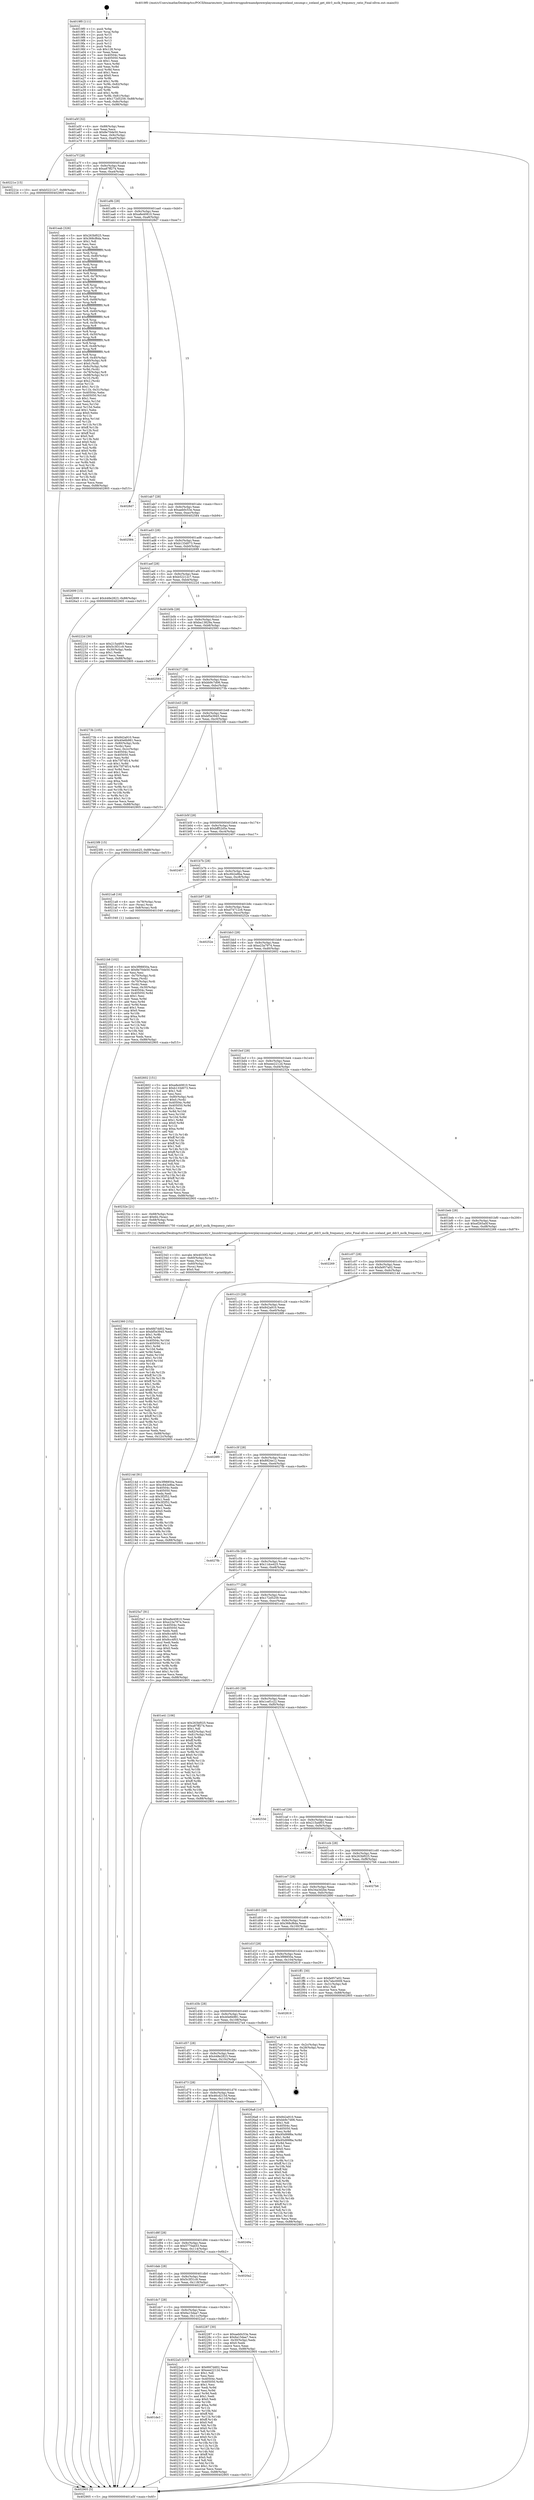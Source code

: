 digraph "0x4019f0" {
  label = "0x4019f0 (/mnt/c/Users/mathe/Desktop/tcc/POCII/binaries/extr_linuxdriversgpudrmamdpowerplaysmumgriceland_smumgr.c_iceland_get_ddr3_mclk_frequency_ratio_Final-ollvm.out::main(0))"
  labelloc = "t"
  node[shape=record]

  Entry [label="",width=0.3,height=0.3,shape=circle,fillcolor=black,style=filled]
  "0x401a5f" [label="{
     0x401a5f [32]\l
     | [instrs]\l
     &nbsp;&nbsp;0x401a5f \<+6\>: mov -0x88(%rbp),%eax\l
     &nbsp;&nbsp;0x401a65 \<+2\>: mov %eax,%ecx\l
     &nbsp;&nbsp;0x401a67 \<+6\>: sub $0x8e70de50,%ecx\l
     &nbsp;&nbsp;0x401a6d \<+6\>: mov %eax,-0x9c(%rbp)\l
     &nbsp;&nbsp;0x401a73 \<+6\>: mov %ecx,-0xa0(%rbp)\l
     &nbsp;&nbsp;0x401a79 \<+6\>: je 000000000040221e \<main+0x82e\>\l
  }"]
  "0x40221e" [label="{
     0x40221e [15]\l
     | [instrs]\l
     &nbsp;&nbsp;0x40221e \<+10\>: movl $0xb52212c7,-0x88(%rbp)\l
     &nbsp;&nbsp;0x402228 \<+5\>: jmp 0000000000402905 \<main+0xf15\>\l
  }"]
  "0x401a7f" [label="{
     0x401a7f [28]\l
     | [instrs]\l
     &nbsp;&nbsp;0x401a7f \<+5\>: jmp 0000000000401a84 \<main+0x94\>\l
     &nbsp;&nbsp;0x401a84 \<+6\>: mov -0x9c(%rbp),%eax\l
     &nbsp;&nbsp;0x401a8a \<+5\>: sub $0xa87ff274,%eax\l
     &nbsp;&nbsp;0x401a8f \<+6\>: mov %eax,-0xa4(%rbp)\l
     &nbsp;&nbsp;0x401a95 \<+6\>: je 0000000000401eab \<main+0x4bb\>\l
  }"]
  Exit [label="",width=0.3,height=0.3,shape=circle,fillcolor=black,style=filled,peripheries=2]
  "0x401eab" [label="{
     0x401eab [326]\l
     | [instrs]\l
     &nbsp;&nbsp;0x401eab \<+5\>: mov $0x263bf025,%eax\l
     &nbsp;&nbsp;0x401eb0 \<+5\>: mov $0x368cf6da,%ecx\l
     &nbsp;&nbsp;0x401eb5 \<+2\>: mov $0x1,%dl\l
     &nbsp;&nbsp;0x401eb7 \<+2\>: xor %esi,%esi\l
     &nbsp;&nbsp;0x401eb9 \<+3\>: mov %rsp,%rdi\l
     &nbsp;&nbsp;0x401ebc \<+4\>: add $0xfffffffffffffff0,%rdi\l
     &nbsp;&nbsp;0x401ec0 \<+3\>: mov %rdi,%rsp\l
     &nbsp;&nbsp;0x401ec3 \<+4\>: mov %rdi,-0x80(%rbp)\l
     &nbsp;&nbsp;0x401ec7 \<+3\>: mov %rsp,%rdi\l
     &nbsp;&nbsp;0x401eca \<+4\>: add $0xfffffffffffffff0,%rdi\l
     &nbsp;&nbsp;0x401ece \<+3\>: mov %rdi,%rsp\l
     &nbsp;&nbsp;0x401ed1 \<+3\>: mov %rsp,%r8\l
     &nbsp;&nbsp;0x401ed4 \<+4\>: add $0xfffffffffffffff0,%r8\l
     &nbsp;&nbsp;0x401ed8 \<+3\>: mov %r8,%rsp\l
     &nbsp;&nbsp;0x401edb \<+4\>: mov %r8,-0x78(%rbp)\l
     &nbsp;&nbsp;0x401edf \<+3\>: mov %rsp,%r8\l
     &nbsp;&nbsp;0x401ee2 \<+4\>: add $0xfffffffffffffff0,%r8\l
     &nbsp;&nbsp;0x401ee6 \<+3\>: mov %r8,%rsp\l
     &nbsp;&nbsp;0x401ee9 \<+4\>: mov %r8,-0x70(%rbp)\l
     &nbsp;&nbsp;0x401eed \<+3\>: mov %rsp,%r8\l
     &nbsp;&nbsp;0x401ef0 \<+4\>: add $0xfffffffffffffff0,%r8\l
     &nbsp;&nbsp;0x401ef4 \<+3\>: mov %r8,%rsp\l
     &nbsp;&nbsp;0x401ef7 \<+4\>: mov %r8,-0x68(%rbp)\l
     &nbsp;&nbsp;0x401efb \<+3\>: mov %rsp,%r8\l
     &nbsp;&nbsp;0x401efe \<+4\>: add $0xfffffffffffffff0,%r8\l
     &nbsp;&nbsp;0x401f02 \<+3\>: mov %r8,%rsp\l
     &nbsp;&nbsp;0x401f05 \<+4\>: mov %r8,-0x60(%rbp)\l
     &nbsp;&nbsp;0x401f09 \<+3\>: mov %rsp,%r8\l
     &nbsp;&nbsp;0x401f0c \<+4\>: add $0xfffffffffffffff0,%r8\l
     &nbsp;&nbsp;0x401f10 \<+3\>: mov %r8,%rsp\l
     &nbsp;&nbsp;0x401f13 \<+4\>: mov %r8,-0x58(%rbp)\l
     &nbsp;&nbsp;0x401f17 \<+3\>: mov %rsp,%r8\l
     &nbsp;&nbsp;0x401f1a \<+4\>: add $0xfffffffffffffff0,%r8\l
     &nbsp;&nbsp;0x401f1e \<+3\>: mov %r8,%rsp\l
     &nbsp;&nbsp;0x401f21 \<+4\>: mov %r8,-0x50(%rbp)\l
     &nbsp;&nbsp;0x401f25 \<+3\>: mov %rsp,%r8\l
     &nbsp;&nbsp;0x401f28 \<+4\>: add $0xfffffffffffffff0,%r8\l
     &nbsp;&nbsp;0x401f2c \<+3\>: mov %r8,%rsp\l
     &nbsp;&nbsp;0x401f2f \<+4\>: mov %r8,-0x48(%rbp)\l
     &nbsp;&nbsp;0x401f33 \<+3\>: mov %rsp,%r8\l
     &nbsp;&nbsp;0x401f36 \<+4\>: add $0xfffffffffffffff0,%r8\l
     &nbsp;&nbsp;0x401f3a \<+3\>: mov %r8,%rsp\l
     &nbsp;&nbsp;0x401f3d \<+4\>: mov %r8,-0x40(%rbp)\l
     &nbsp;&nbsp;0x401f41 \<+4\>: mov -0x80(%rbp),%r8\l
     &nbsp;&nbsp;0x401f45 \<+7\>: movl $0x0,(%r8)\l
     &nbsp;&nbsp;0x401f4c \<+7\>: mov -0x8c(%rbp),%r9d\l
     &nbsp;&nbsp;0x401f53 \<+3\>: mov %r9d,(%rdi)\l
     &nbsp;&nbsp;0x401f56 \<+4\>: mov -0x78(%rbp),%r8\l
     &nbsp;&nbsp;0x401f5a \<+7\>: mov -0x98(%rbp),%r10\l
     &nbsp;&nbsp;0x401f61 \<+3\>: mov %r10,(%r8)\l
     &nbsp;&nbsp;0x401f64 \<+3\>: cmpl $0x2,(%rdi)\l
     &nbsp;&nbsp;0x401f67 \<+4\>: setne %r11b\l
     &nbsp;&nbsp;0x401f6b \<+4\>: and $0x1,%r11b\l
     &nbsp;&nbsp;0x401f6f \<+4\>: mov %r11b,-0x31(%rbp)\l
     &nbsp;&nbsp;0x401f73 \<+7\>: mov 0x40504c,%ebx\l
     &nbsp;&nbsp;0x401f7a \<+8\>: mov 0x405050,%r14d\l
     &nbsp;&nbsp;0x401f82 \<+3\>: sub $0x1,%esi\l
     &nbsp;&nbsp;0x401f85 \<+3\>: mov %ebx,%r15d\l
     &nbsp;&nbsp;0x401f88 \<+3\>: add %esi,%r15d\l
     &nbsp;&nbsp;0x401f8b \<+4\>: imul %r15d,%ebx\l
     &nbsp;&nbsp;0x401f8f \<+3\>: and $0x1,%ebx\l
     &nbsp;&nbsp;0x401f92 \<+3\>: cmp $0x0,%ebx\l
     &nbsp;&nbsp;0x401f95 \<+4\>: sete %r11b\l
     &nbsp;&nbsp;0x401f99 \<+4\>: cmp $0xa,%r14d\l
     &nbsp;&nbsp;0x401f9d \<+4\>: setl %r12b\l
     &nbsp;&nbsp;0x401fa1 \<+3\>: mov %r11b,%r13b\l
     &nbsp;&nbsp;0x401fa4 \<+4\>: xor $0xff,%r13b\l
     &nbsp;&nbsp;0x401fa8 \<+3\>: mov %r12b,%sil\l
     &nbsp;&nbsp;0x401fab \<+4\>: xor $0xff,%sil\l
     &nbsp;&nbsp;0x401faf \<+3\>: xor $0x0,%dl\l
     &nbsp;&nbsp;0x401fb2 \<+3\>: mov %r13b,%dil\l
     &nbsp;&nbsp;0x401fb5 \<+4\>: and $0x0,%dil\l
     &nbsp;&nbsp;0x401fb9 \<+3\>: and %dl,%r11b\l
     &nbsp;&nbsp;0x401fbc \<+3\>: mov %sil,%r8b\l
     &nbsp;&nbsp;0x401fbf \<+4\>: and $0x0,%r8b\l
     &nbsp;&nbsp;0x401fc3 \<+3\>: and %dl,%r12b\l
     &nbsp;&nbsp;0x401fc6 \<+3\>: or %r11b,%dil\l
     &nbsp;&nbsp;0x401fc9 \<+3\>: or %r12b,%r8b\l
     &nbsp;&nbsp;0x401fcc \<+3\>: xor %r8b,%dil\l
     &nbsp;&nbsp;0x401fcf \<+3\>: or %sil,%r13b\l
     &nbsp;&nbsp;0x401fd2 \<+4\>: xor $0xff,%r13b\l
     &nbsp;&nbsp;0x401fd6 \<+3\>: or $0x0,%dl\l
     &nbsp;&nbsp;0x401fd9 \<+3\>: and %dl,%r13b\l
     &nbsp;&nbsp;0x401fdc \<+3\>: or %r13b,%dil\l
     &nbsp;&nbsp;0x401fdf \<+4\>: test $0x1,%dil\l
     &nbsp;&nbsp;0x401fe3 \<+3\>: cmovne %ecx,%eax\l
     &nbsp;&nbsp;0x401fe6 \<+6\>: mov %eax,-0x88(%rbp)\l
     &nbsp;&nbsp;0x401fec \<+5\>: jmp 0000000000402905 \<main+0xf15\>\l
  }"]
  "0x401a9b" [label="{
     0x401a9b [28]\l
     | [instrs]\l
     &nbsp;&nbsp;0x401a9b \<+5\>: jmp 0000000000401aa0 \<main+0xb0\>\l
     &nbsp;&nbsp;0x401aa0 \<+6\>: mov -0x9c(%rbp),%eax\l
     &nbsp;&nbsp;0x401aa6 \<+5\>: sub $0xa8e40810,%eax\l
     &nbsp;&nbsp;0x401aab \<+6\>: mov %eax,-0xa8(%rbp)\l
     &nbsp;&nbsp;0x401ab1 \<+6\>: je 00000000004028d7 \<main+0xee7\>\l
  }"]
  "0x402360" [label="{
     0x402360 [152]\l
     | [instrs]\l
     &nbsp;&nbsp;0x402360 \<+5\>: mov $0x6fd7dd02,%esi\l
     &nbsp;&nbsp;0x402365 \<+5\>: mov $0xbf5e3945,%edx\l
     &nbsp;&nbsp;0x40236a \<+3\>: mov $0x1,%r8b\l
     &nbsp;&nbsp;0x40236d \<+3\>: xor %r9d,%r9d\l
     &nbsp;&nbsp;0x402370 \<+8\>: mov 0x40504c,%r10d\l
     &nbsp;&nbsp;0x402378 \<+8\>: mov 0x405050,%r11d\l
     &nbsp;&nbsp;0x402380 \<+4\>: sub $0x1,%r9d\l
     &nbsp;&nbsp;0x402384 \<+3\>: mov %r10d,%ebx\l
     &nbsp;&nbsp;0x402387 \<+3\>: add %r9d,%ebx\l
     &nbsp;&nbsp;0x40238a \<+4\>: imul %ebx,%r10d\l
     &nbsp;&nbsp;0x40238e \<+4\>: and $0x1,%r10d\l
     &nbsp;&nbsp;0x402392 \<+4\>: cmp $0x0,%r10d\l
     &nbsp;&nbsp;0x402396 \<+4\>: sete %r14b\l
     &nbsp;&nbsp;0x40239a \<+4\>: cmp $0xa,%r11d\l
     &nbsp;&nbsp;0x40239e \<+4\>: setl %r15b\l
     &nbsp;&nbsp;0x4023a2 \<+3\>: mov %r14b,%r12b\l
     &nbsp;&nbsp;0x4023a5 \<+4\>: xor $0xff,%r12b\l
     &nbsp;&nbsp;0x4023a9 \<+3\>: mov %r15b,%r13b\l
     &nbsp;&nbsp;0x4023ac \<+4\>: xor $0xff,%r13b\l
     &nbsp;&nbsp;0x4023b0 \<+4\>: xor $0x1,%r8b\l
     &nbsp;&nbsp;0x4023b4 \<+3\>: mov %r12b,%cl\l
     &nbsp;&nbsp;0x4023b7 \<+3\>: and $0xff,%cl\l
     &nbsp;&nbsp;0x4023ba \<+3\>: and %r8b,%r14b\l
     &nbsp;&nbsp;0x4023bd \<+3\>: mov %r13b,%dil\l
     &nbsp;&nbsp;0x4023c0 \<+4\>: and $0xff,%dil\l
     &nbsp;&nbsp;0x4023c4 \<+3\>: and %r8b,%r15b\l
     &nbsp;&nbsp;0x4023c7 \<+3\>: or %r14b,%cl\l
     &nbsp;&nbsp;0x4023ca \<+3\>: or %r15b,%dil\l
     &nbsp;&nbsp;0x4023cd \<+3\>: xor %dil,%cl\l
     &nbsp;&nbsp;0x4023d0 \<+3\>: or %r13b,%r12b\l
     &nbsp;&nbsp;0x4023d3 \<+4\>: xor $0xff,%r12b\l
     &nbsp;&nbsp;0x4023d7 \<+4\>: or $0x1,%r8b\l
     &nbsp;&nbsp;0x4023db \<+3\>: and %r8b,%r12b\l
     &nbsp;&nbsp;0x4023de \<+3\>: or %r12b,%cl\l
     &nbsp;&nbsp;0x4023e1 \<+3\>: test $0x1,%cl\l
     &nbsp;&nbsp;0x4023e4 \<+3\>: cmovne %edx,%esi\l
     &nbsp;&nbsp;0x4023e7 \<+6\>: mov %esi,-0x88(%rbp)\l
     &nbsp;&nbsp;0x4023ed \<+6\>: mov %eax,-0x12c(%rbp)\l
     &nbsp;&nbsp;0x4023f3 \<+5\>: jmp 0000000000402905 \<main+0xf15\>\l
  }"]
  "0x4028d7" [label="{
     0x4028d7\l
  }", style=dashed]
  "0x401ab7" [label="{
     0x401ab7 [28]\l
     | [instrs]\l
     &nbsp;&nbsp;0x401ab7 \<+5\>: jmp 0000000000401abc \<main+0xcc\>\l
     &nbsp;&nbsp;0x401abc \<+6\>: mov -0x9c(%rbp),%eax\l
     &nbsp;&nbsp;0x401ac2 \<+5\>: sub $0xaeb0c53e,%eax\l
     &nbsp;&nbsp;0x401ac7 \<+6\>: mov %eax,-0xac(%rbp)\l
     &nbsp;&nbsp;0x401acd \<+6\>: je 0000000000402584 \<main+0xb94\>\l
  }"]
  "0x402343" [label="{
     0x402343 [29]\l
     | [instrs]\l
     &nbsp;&nbsp;0x402343 \<+10\>: movabs $0x4030f2,%rdi\l
     &nbsp;&nbsp;0x40234d \<+4\>: mov -0x60(%rbp),%rcx\l
     &nbsp;&nbsp;0x402351 \<+2\>: mov %eax,(%rcx)\l
     &nbsp;&nbsp;0x402353 \<+4\>: mov -0x60(%rbp),%rcx\l
     &nbsp;&nbsp;0x402357 \<+2\>: mov (%rcx),%esi\l
     &nbsp;&nbsp;0x402359 \<+2\>: mov $0x0,%al\l
     &nbsp;&nbsp;0x40235b \<+5\>: call 0000000000401030 \<printf@plt\>\l
     | [calls]\l
     &nbsp;&nbsp;0x401030 \{1\} (unknown)\l
  }"]
  "0x402584" [label="{
     0x402584\l
  }", style=dashed]
  "0x401ad3" [label="{
     0x401ad3 [28]\l
     | [instrs]\l
     &nbsp;&nbsp;0x401ad3 \<+5\>: jmp 0000000000401ad8 \<main+0xe8\>\l
     &nbsp;&nbsp;0x401ad8 \<+6\>: mov -0x9c(%rbp),%eax\l
     &nbsp;&nbsp;0x401ade \<+5\>: sub $0xb133d073,%eax\l
     &nbsp;&nbsp;0x401ae3 \<+6\>: mov %eax,-0xb0(%rbp)\l
     &nbsp;&nbsp;0x401ae9 \<+6\>: je 0000000000402699 \<main+0xca9\>\l
  }"]
  "0x401de3" [label="{
     0x401de3\l
  }", style=dashed]
  "0x402699" [label="{
     0x402699 [15]\l
     | [instrs]\l
     &nbsp;&nbsp;0x402699 \<+10\>: movl $0x448e2823,-0x88(%rbp)\l
     &nbsp;&nbsp;0x4026a3 \<+5\>: jmp 0000000000402905 \<main+0xf15\>\l
  }"]
  "0x401aef" [label="{
     0x401aef [28]\l
     | [instrs]\l
     &nbsp;&nbsp;0x401aef \<+5\>: jmp 0000000000401af4 \<main+0x104\>\l
     &nbsp;&nbsp;0x401af4 \<+6\>: mov -0x9c(%rbp),%eax\l
     &nbsp;&nbsp;0x401afa \<+5\>: sub $0xb52212c7,%eax\l
     &nbsp;&nbsp;0x401aff \<+6\>: mov %eax,-0xb4(%rbp)\l
     &nbsp;&nbsp;0x401b05 \<+6\>: je 000000000040222d \<main+0x83d\>\l
  }"]
  "0x4022a5" [label="{
     0x4022a5 [137]\l
     | [instrs]\l
     &nbsp;&nbsp;0x4022a5 \<+5\>: mov $0x6fd7dd02,%eax\l
     &nbsp;&nbsp;0x4022aa \<+5\>: mov $0xeee2212d,%ecx\l
     &nbsp;&nbsp;0x4022af \<+2\>: mov $0x1,%dl\l
     &nbsp;&nbsp;0x4022b1 \<+2\>: xor %esi,%esi\l
     &nbsp;&nbsp;0x4022b3 \<+7\>: mov 0x40504c,%edi\l
     &nbsp;&nbsp;0x4022ba \<+8\>: mov 0x405050,%r8d\l
     &nbsp;&nbsp;0x4022c2 \<+3\>: sub $0x1,%esi\l
     &nbsp;&nbsp;0x4022c5 \<+3\>: mov %edi,%r9d\l
     &nbsp;&nbsp;0x4022c8 \<+3\>: add %esi,%r9d\l
     &nbsp;&nbsp;0x4022cb \<+4\>: imul %r9d,%edi\l
     &nbsp;&nbsp;0x4022cf \<+3\>: and $0x1,%edi\l
     &nbsp;&nbsp;0x4022d2 \<+3\>: cmp $0x0,%edi\l
     &nbsp;&nbsp;0x4022d5 \<+4\>: sete %r10b\l
     &nbsp;&nbsp;0x4022d9 \<+4\>: cmp $0xa,%r8d\l
     &nbsp;&nbsp;0x4022dd \<+4\>: setl %r11b\l
     &nbsp;&nbsp;0x4022e1 \<+3\>: mov %r10b,%bl\l
     &nbsp;&nbsp;0x4022e4 \<+3\>: xor $0xff,%bl\l
     &nbsp;&nbsp;0x4022e7 \<+3\>: mov %r11b,%r14b\l
     &nbsp;&nbsp;0x4022ea \<+4\>: xor $0xff,%r14b\l
     &nbsp;&nbsp;0x4022ee \<+3\>: xor $0x0,%dl\l
     &nbsp;&nbsp;0x4022f1 \<+3\>: mov %bl,%r15b\l
     &nbsp;&nbsp;0x4022f4 \<+4\>: and $0x0,%r15b\l
     &nbsp;&nbsp;0x4022f8 \<+3\>: and %dl,%r10b\l
     &nbsp;&nbsp;0x4022fb \<+3\>: mov %r14b,%r12b\l
     &nbsp;&nbsp;0x4022fe \<+4\>: and $0x0,%r12b\l
     &nbsp;&nbsp;0x402302 \<+3\>: and %dl,%r11b\l
     &nbsp;&nbsp;0x402305 \<+3\>: or %r10b,%r15b\l
     &nbsp;&nbsp;0x402308 \<+3\>: or %r11b,%r12b\l
     &nbsp;&nbsp;0x40230b \<+3\>: xor %r12b,%r15b\l
     &nbsp;&nbsp;0x40230e \<+3\>: or %r14b,%bl\l
     &nbsp;&nbsp;0x402311 \<+3\>: xor $0xff,%bl\l
     &nbsp;&nbsp;0x402314 \<+3\>: or $0x0,%dl\l
     &nbsp;&nbsp;0x402317 \<+2\>: and %dl,%bl\l
     &nbsp;&nbsp;0x402319 \<+3\>: or %bl,%r15b\l
     &nbsp;&nbsp;0x40231c \<+4\>: test $0x1,%r15b\l
     &nbsp;&nbsp;0x402320 \<+3\>: cmovne %ecx,%eax\l
     &nbsp;&nbsp;0x402323 \<+6\>: mov %eax,-0x88(%rbp)\l
     &nbsp;&nbsp;0x402329 \<+5\>: jmp 0000000000402905 \<main+0xf15\>\l
  }"]
  "0x40222d" [label="{
     0x40222d [30]\l
     | [instrs]\l
     &nbsp;&nbsp;0x40222d \<+5\>: mov $0x215a4f03,%eax\l
     &nbsp;&nbsp;0x402232 \<+5\>: mov $0x5c3f31c9,%ecx\l
     &nbsp;&nbsp;0x402237 \<+3\>: mov -0x30(%rbp),%edx\l
     &nbsp;&nbsp;0x40223a \<+3\>: cmp $0x1,%edx\l
     &nbsp;&nbsp;0x40223d \<+3\>: cmovl %ecx,%eax\l
     &nbsp;&nbsp;0x402240 \<+6\>: mov %eax,-0x88(%rbp)\l
     &nbsp;&nbsp;0x402246 \<+5\>: jmp 0000000000402905 \<main+0xf15\>\l
  }"]
  "0x401b0b" [label="{
     0x401b0b [28]\l
     | [instrs]\l
     &nbsp;&nbsp;0x401b0b \<+5\>: jmp 0000000000401b10 \<main+0x120\>\l
     &nbsp;&nbsp;0x401b10 \<+6\>: mov -0x9c(%rbp),%eax\l
     &nbsp;&nbsp;0x401b16 \<+5\>: sub $0xba13829a,%eax\l
     &nbsp;&nbsp;0x401b1b \<+6\>: mov %eax,-0xb8(%rbp)\l
     &nbsp;&nbsp;0x401b21 \<+6\>: je 0000000000402593 \<main+0xba3\>\l
  }"]
  "0x401dc7" [label="{
     0x401dc7 [28]\l
     | [instrs]\l
     &nbsp;&nbsp;0x401dc7 \<+5\>: jmp 0000000000401dcc \<main+0x3dc\>\l
     &nbsp;&nbsp;0x401dcc \<+6\>: mov -0x9c(%rbp),%eax\l
     &nbsp;&nbsp;0x401dd2 \<+5\>: sub $0x6a15daa7,%eax\l
     &nbsp;&nbsp;0x401dd7 \<+6\>: mov %eax,-0x11c(%rbp)\l
     &nbsp;&nbsp;0x401ddd \<+6\>: je 00000000004022a5 \<main+0x8b5\>\l
  }"]
  "0x402593" [label="{
     0x402593\l
  }", style=dashed]
  "0x401b27" [label="{
     0x401b27 [28]\l
     | [instrs]\l
     &nbsp;&nbsp;0x401b27 \<+5\>: jmp 0000000000401b2c \<main+0x13c\>\l
     &nbsp;&nbsp;0x401b2c \<+6\>: mov -0x9c(%rbp),%eax\l
     &nbsp;&nbsp;0x401b32 \<+5\>: sub $0xbb9c7d06,%eax\l
     &nbsp;&nbsp;0x401b37 \<+6\>: mov %eax,-0xbc(%rbp)\l
     &nbsp;&nbsp;0x401b3d \<+6\>: je 000000000040273b \<main+0xd4b\>\l
  }"]
  "0x402287" [label="{
     0x402287 [30]\l
     | [instrs]\l
     &nbsp;&nbsp;0x402287 \<+5\>: mov $0xaeb0c53e,%eax\l
     &nbsp;&nbsp;0x40228c \<+5\>: mov $0x6a15daa7,%ecx\l
     &nbsp;&nbsp;0x402291 \<+3\>: mov -0x30(%rbp),%edx\l
     &nbsp;&nbsp;0x402294 \<+3\>: cmp $0x0,%edx\l
     &nbsp;&nbsp;0x402297 \<+3\>: cmove %ecx,%eax\l
     &nbsp;&nbsp;0x40229a \<+6\>: mov %eax,-0x88(%rbp)\l
     &nbsp;&nbsp;0x4022a0 \<+5\>: jmp 0000000000402905 \<main+0xf15\>\l
  }"]
  "0x40273b" [label="{
     0x40273b [105]\l
     | [instrs]\l
     &nbsp;&nbsp;0x40273b \<+5\>: mov $0x842a910,%eax\l
     &nbsp;&nbsp;0x402740 \<+5\>: mov $0x40e6b981,%ecx\l
     &nbsp;&nbsp;0x402745 \<+4\>: mov -0x80(%rbp),%rdx\l
     &nbsp;&nbsp;0x402749 \<+2\>: mov (%rdx),%esi\l
     &nbsp;&nbsp;0x40274b \<+3\>: mov %esi,-0x2c(%rbp)\l
     &nbsp;&nbsp;0x40274e \<+7\>: mov 0x40504c,%esi\l
     &nbsp;&nbsp;0x402755 \<+7\>: mov 0x405050,%edi\l
     &nbsp;&nbsp;0x40275c \<+3\>: mov %esi,%r8d\l
     &nbsp;&nbsp;0x40275f \<+7\>: sub $0x75f74f14,%r8d\l
     &nbsp;&nbsp;0x402766 \<+4\>: sub $0x1,%r8d\l
     &nbsp;&nbsp;0x40276a \<+7\>: add $0x75f74f14,%r8d\l
     &nbsp;&nbsp;0x402771 \<+4\>: imul %r8d,%esi\l
     &nbsp;&nbsp;0x402775 \<+3\>: and $0x1,%esi\l
     &nbsp;&nbsp;0x402778 \<+3\>: cmp $0x0,%esi\l
     &nbsp;&nbsp;0x40277b \<+4\>: sete %r9b\l
     &nbsp;&nbsp;0x40277f \<+3\>: cmp $0xa,%edi\l
     &nbsp;&nbsp;0x402782 \<+4\>: setl %r10b\l
     &nbsp;&nbsp;0x402786 \<+3\>: mov %r9b,%r11b\l
     &nbsp;&nbsp;0x402789 \<+3\>: and %r10b,%r11b\l
     &nbsp;&nbsp;0x40278c \<+3\>: xor %r10b,%r9b\l
     &nbsp;&nbsp;0x40278f \<+3\>: or %r9b,%r11b\l
     &nbsp;&nbsp;0x402792 \<+4\>: test $0x1,%r11b\l
     &nbsp;&nbsp;0x402796 \<+3\>: cmovne %ecx,%eax\l
     &nbsp;&nbsp;0x402799 \<+6\>: mov %eax,-0x88(%rbp)\l
     &nbsp;&nbsp;0x40279f \<+5\>: jmp 0000000000402905 \<main+0xf15\>\l
  }"]
  "0x401b43" [label="{
     0x401b43 [28]\l
     | [instrs]\l
     &nbsp;&nbsp;0x401b43 \<+5\>: jmp 0000000000401b48 \<main+0x158\>\l
     &nbsp;&nbsp;0x401b48 \<+6\>: mov -0x9c(%rbp),%eax\l
     &nbsp;&nbsp;0x401b4e \<+5\>: sub $0xbf5e3945,%eax\l
     &nbsp;&nbsp;0x401b53 \<+6\>: mov %eax,-0xc0(%rbp)\l
     &nbsp;&nbsp;0x401b59 \<+6\>: je 00000000004023f8 \<main+0xa08\>\l
  }"]
  "0x401dab" [label="{
     0x401dab [28]\l
     | [instrs]\l
     &nbsp;&nbsp;0x401dab \<+5\>: jmp 0000000000401db0 \<main+0x3c0\>\l
     &nbsp;&nbsp;0x401db0 \<+6\>: mov -0x9c(%rbp),%eax\l
     &nbsp;&nbsp;0x401db6 \<+5\>: sub $0x5c3f31c9,%eax\l
     &nbsp;&nbsp;0x401dbb \<+6\>: mov %eax,-0x118(%rbp)\l
     &nbsp;&nbsp;0x401dc1 \<+6\>: je 0000000000402287 \<main+0x897\>\l
  }"]
  "0x4023f8" [label="{
     0x4023f8 [15]\l
     | [instrs]\l
     &nbsp;&nbsp;0x4023f8 \<+10\>: movl $0x11dce425,-0x88(%rbp)\l
     &nbsp;&nbsp;0x402402 \<+5\>: jmp 0000000000402905 \<main+0xf15\>\l
  }"]
  "0x401b5f" [label="{
     0x401b5f [28]\l
     | [instrs]\l
     &nbsp;&nbsp;0x401b5f \<+5\>: jmp 0000000000401b64 \<main+0x174\>\l
     &nbsp;&nbsp;0x401b64 \<+6\>: mov -0x9c(%rbp),%eax\l
     &nbsp;&nbsp;0x401b6a \<+5\>: sub $0xbff52d5e,%eax\l
     &nbsp;&nbsp;0x401b6f \<+6\>: mov %eax,-0xc4(%rbp)\l
     &nbsp;&nbsp;0x401b75 \<+6\>: je 0000000000402407 \<main+0xa17\>\l
  }"]
  "0x4020a2" [label="{
     0x4020a2\l
  }", style=dashed]
  "0x402407" [label="{
     0x402407\l
  }", style=dashed]
  "0x401b7b" [label="{
     0x401b7b [28]\l
     | [instrs]\l
     &nbsp;&nbsp;0x401b7b \<+5\>: jmp 0000000000401b80 \<main+0x190\>\l
     &nbsp;&nbsp;0x401b80 \<+6\>: mov -0x9c(%rbp),%eax\l
     &nbsp;&nbsp;0x401b86 \<+5\>: sub $0xc842e8ba,%eax\l
     &nbsp;&nbsp;0x401b8b \<+6\>: mov %eax,-0xc8(%rbp)\l
     &nbsp;&nbsp;0x401b91 \<+6\>: je 00000000004021a8 \<main+0x7b8\>\l
  }"]
  "0x401d8f" [label="{
     0x401d8f [28]\l
     | [instrs]\l
     &nbsp;&nbsp;0x401d8f \<+5\>: jmp 0000000000401d94 \<main+0x3a4\>\l
     &nbsp;&nbsp;0x401d94 \<+6\>: mov -0x9c(%rbp),%eax\l
     &nbsp;&nbsp;0x401d9a \<+5\>: sub $0x5770ab53,%eax\l
     &nbsp;&nbsp;0x401d9f \<+6\>: mov %eax,-0x114(%rbp)\l
     &nbsp;&nbsp;0x401da5 \<+6\>: je 00000000004020a2 \<main+0x6b2\>\l
  }"]
  "0x4021a8" [label="{
     0x4021a8 [16]\l
     | [instrs]\l
     &nbsp;&nbsp;0x4021a8 \<+4\>: mov -0x78(%rbp),%rax\l
     &nbsp;&nbsp;0x4021ac \<+3\>: mov (%rax),%rax\l
     &nbsp;&nbsp;0x4021af \<+4\>: mov 0x8(%rax),%rdi\l
     &nbsp;&nbsp;0x4021b3 \<+5\>: call 0000000000401040 \<atoi@plt\>\l
     | [calls]\l
     &nbsp;&nbsp;0x401040 \{1\} (unknown)\l
  }"]
  "0x401b97" [label="{
     0x401b97 [28]\l
     | [instrs]\l
     &nbsp;&nbsp;0x401b97 \<+5\>: jmp 0000000000401b9c \<main+0x1ac\>\l
     &nbsp;&nbsp;0x401b9c \<+6\>: mov -0x9c(%rbp),%eax\l
     &nbsp;&nbsp;0x401ba2 \<+5\>: sub $0xd74712c6,%eax\l
     &nbsp;&nbsp;0x401ba7 \<+6\>: mov %eax,-0xcc(%rbp)\l
     &nbsp;&nbsp;0x401bad \<+6\>: je 000000000040252e \<main+0xb3e\>\l
  }"]
  "0x40249a" [label="{
     0x40249a\l
  }", style=dashed]
  "0x40252e" [label="{
     0x40252e\l
  }", style=dashed]
  "0x401bb3" [label="{
     0x401bb3 [28]\l
     | [instrs]\l
     &nbsp;&nbsp;0x401bb3 \<+5\>: jmp 0000000000401bb8 \<main+0x1c8\>\l
     &nbsp;&nbsp;0x401bb8 \<+6\>: mov -0x9c(%rbp),%eax\l
     &nbsp;&nbsp;0x401bbe \<+5\>: sub $0xe23a7974,%eax\l
     &nbsp;&nbsp;0x401bc3 \<+6\>: mov %eax,-0xd0(%rbp)\l
     &nbsp;&nbsp;0x401bc9 \<+6\>: je 0000000000402602 \<main+0xc12\>\l
  }"]
  "0x401d73" [label="{
     0x401d73 [28]\l
     | [instrs]\l
     &nbsp;&nbsp;0x401d73 \<+5\>: jmp 0000000000401d78 \<main+0x388\>\l
     &nbsp;&nbsp;0x401d78 \<+6\>: mov -0x9c(%rbp),%eax\l
     &nbsp;&nbsp;0x401d7e \<+5\>: sub $0x46cd215d,%eax\l
     &nbsp;&nbsp;0x401d83 \<+6\>: mov %eax,-0x110(%rbp)\l
     &nbsp;&nbsp;0x401d89 \<+6\>: je 000000000040249a \<main+0xaaa\>\l
  }"]
  "0x402602" [label="{
     0x402602 [151]\l
     | [instrs]\l
     &nbsp;&nbsp;0x402602 \<+5\>: mov $0xa8e40810,%eax\l
     &nbsp;&nbsp;0x402607 \<+5\>: mov $0xb133d073,%ecx\l
     &nbsp;&nbsp;0x40260c \<+2\>: mov $0x1,%dl\l
     &nbsp;&nbsp;0x40260e \<+2\>: xor %esi,%esi\l
     &nbsp;&nbsp;0x402610 \<+4\>: mov -0x80(%rbp),%rdi\l
     &nbsp;&nbsp;0x402614 \<+6\>: movl $0x0,(%rdi)\l
     &nbsp;&nbsp;0x40261a \<+8\>: mov 0x40504c,%r8d\l
     &nbsp;&nbsp;0x402622 \<+8\>: mov 0x405050,%r9d\l
     &nbsp;&nbsp;0x40262a \<+3\>: sub $0x1,%esi\l
     &nbsp;&nbsp;0x40262d \<+3\>: mov %r8d,%r10d\l
     &nbsp;&nbsp;0x402630 \<+3\>: add %esi,%r10d\l
     &nbsp;&nbsp;0x402633 \<+4\>: imul %r10d,%r8d\l
     &nbsp;&nbsp;0x402637 \<+4\>: and $0x1,%r8d\l
     &nbsp;&nbsp;0x40263b \<+4\>: cmp $0x0,%r8d\l
     &nbsp;&nbsp;0x40263f \<+4\>: sete %r11b\l
     &nbsp;&nbsp;0x402643 \<+4\>: cmp $0xa,%r9d\l
     &nbsp;&nbsp;0x402647 \<+3\>: setl %bl\l
     &nbsp;&nbsp;0x40264a \<+3\>: mov %r11b,%r14b\l
     &nbsp;&nbsp;0x40264d \<+4\>: xor $0xff,%r14b\l
     &nbsp;&nbsp;0x402651 \<+3\>: mov %bl,%r15b\l
     &nbsp;&nbsp;0x402654 \<+4\>: xor $0xff,%r15b\l
     &nbsp;&nbsp;0x402658 \<+3\>: xor $0x1,%dl\l
     &nbsp;&nbsp;0x40265b \<+3\>: mov %r14b,%r12b\l
     &nbsp;&nbsp;0x40265e \<+4\>: and $0xff,%r12b\l
     &nbsp;&nbsp;0x402662 \<+3\>: and %dl,%r11b\l
     &nbsp;&nbsp;0x402665 \<+3\>: mov %r15b,%r13b\l
     &nbsp;&nbsp;0x402668 \<+4\>: and $0xff,%r13b\l
     &nbsp;&nbsp;0x40266c \<+2\>: and %dl,%bl\l
     &nbsp;&nbsp;0x40266e \<+3\>: or %r11b,%r12b\l
     &nbsp;&nbsp;0x402671 \<+3\>: or %bl,%r13b\l
     &nbsp;&nbsp;0x402674 \<+3\>: xor %r13b,%r12b\l
     &nbsp;&nbsp;0x402677 \<+3\>: or %r15b,%r14b\l
     &nbsp;&nbsp;0x40267a \<+4\>: xor $0xff,%r14b\l
     &nbsp;&nbsp;0x40267e \<+3\>: or $0x1,%dl\l
     &nbsp;&nbsp;0x402681 \<+3\>: and %dl,%r14b\l
     &nbsp;&nbsp;0x402684 \<+3\>: or %r14b,%r12b\l
     &nbsp;&nbsp;0x402687 \<+4\>: test $0x1,%r12b\l
     &nbsp;&nbsp;0x40268b \<+3\>: cmovne %ecx,%eax\l
     &nbsp;&nbsp;0x40268e \<+6\>: mov %eax,-0x88(%rbp)\l
     &nbsp;&nbsp;0x402694 \<+5\>: jmp 0000000000402905 \<main+0xf15\>\l
  }"]
  "0x401bcf" [label="{
     0x401bcf [28]\l
     | [instrs]\l
     &nbsp;&nbsp;0x401bcf \<+5\>: jmp 0000000000401bd4 \<main+0x1e4\>\l
     &nbsp;&nbsp;0x401bd4 \<+6\>: mov -0x9c(%rbp),%eax\l
     &nbsp;&nbsp;0x401bda \<+5\>: sub $0xeee2212d,%eax\l
     &nbsp;&nbsp;0x401bdf \<+6\>: mov %eax,-0xd4(%rbp)\l
     &nbsp;&nbsp;0x401be5 \<+6\>: je 000000000040232e \<main+0x93e\>\l
  }"]
  "0x4026a8" [label="{
     0x4026a8 [147]\l
     | [instrs]\l
     &nbsp;&nbsp;0x4026a8 \<+5\>: mov $0x842a910,%eax\l
     &nbsp;&nbsp;0x4026ad \<+5\>: mov $0xbb9c7d06,%ecx\l
     &nbsp;&nbsp;0x4026b2 \<+2\>: mov $0x1,%dl\l
     &nbsp;&nbsp;0x4026b4 \<+7\>: mov 0x40504c,%esi\l
     &nbsp;&nbsp;0x4026bb \<+7\>: mov 0x405050,%edi\l
     &nbsp;&nbsp;0x4026c2 \<+3\>: mov %esi,%r8d\l
     &nbsp;&nbsp;0x4026c5 \<+7\>: add $0x95d99f6e,%r8d\l
     &nbsp;&nbsp;0x4026cc \<+4\>: sub $0x1,%r8d\l
     &nbsp;&nbsp;0x4026d0 \<+7\>: sub $0x95d99f6e,%r8d\l
     &nbsp;&nbsp;0x4026d7 \<+4\>: imul %r8d,%esi\l
     &nbsp;&nbsp;0x4026db \<+3\>: and $0x1,%esi\l
     &nbsp;&nbsp;0x4026de \<+3\>: cmp $0x0,%esi\l
     &nbsp;&nbsp;0x4026e1 \<+4\>: sete %r9b\l
     &nbsp;&nbsp;0x4026e5 \<+3\>: cmp $0xa,%edi\l
     &nbsp;&nbsp;0x4026e8 \<+4\>: setl %r10b\l
     &nbsp;&nbsp;0x4026ec \<+3\>: mov %r9b,%r11b\l
     &nbsp;&nbsp;0x4026ef \<+4\>: xor $0xff,%r11b\l
     &nbsp;&nbsp;0x4026f3 \<+3\>: mov %r10b,%bl\l
     &nbsp;&nbsp;0x4026f6 \<+3\>: xor $0xff,%bl\l
     &nbsp;&nbsp;0x4026f9 \<+3\>: xor $0x0,%dl\l
     &nbsp;&nbsp;0x4026fc \<+3\>: mov %r11b,%r14b\l
     &nbsp;&nbsp;0x4026ff \<+4\>: and $0x0,%r14b\l
     &nbsp;&nbsp;0x402703 \<+3\>: and %dl,%r9b\l
     &nbsp;&nbsp;0x402706 \<+3\>: mov %bl,%r15b\l
     &nbsp;&nbsp;0x402709 \<+4\>: and $0x0,%r15b\l
     &nbsp;&nbsp;0x40270d \<+3\>: and %dl,%r10b\l
     &nbsp;&nbsp;0x402710 \<+3\>: or %r9b,%r14b\l
     &nbsp;&nbsp;0x402713 \<+3\>: or %r10b,%r15b\l
     &nbsp;&nbsp;0x402716 \<+3\>: xor %r15b,%r14b\l
     &nbsp;&nbsp;0x402719 \<+3\>: or %bl,%r11b\l
     &nbsp;&nbsp;0x40271c \<+4\>: xor $0xff,%r11b\l
     &nbsp;&nbsp;0x402720 \<+3\>: or $0x0,%dl\l
     &nbsp;&nbsp;0x402723 \<+3\>: and %dl,%r11b\l
     &nbsp;&nbsp;0x402726 \<+3\>: or %r11b,%r14b\l
     &nbsp;&nbsp;0x402729 \<+4\>: test $0x1,%r14b\l
     &nbsp;&nbsp;0x40272d \<+3\>: cmovne %ecx,%eax\l
     &nbsp;&nbsp;0x402730 \<+6\>: mov %eax,-0x88(%rbp)\l
     &nbsp;&nbsp;0x402736 \<+5\>: jmp 0000000000402905 \<main+0xf15\>\l
  }"]
  "0x40232e" [label="{
     0x40232e [21]\l
     | [instrs]\l
     &nbsp;&nbsp;0x40232e \<+4\>: mov -0x68(%rbp),%rax\l
     &nbsp;&nbsp;0x402332 \<+6\>: movl $0x64,(%rax)\l
     &nbsp;&nbsp;0x402338 \<+4\>: mov -0x68(%rbp),%rax\l
     &nbsp;&nbsp;0x40233c \<+2\>: mov (%rax),%edi\l
     &nbsp;&nbsp;0x40233e \<+5\>: call 0000000000401750 \<iceland_get_ddr3_mclk_frequency_ratio\>\l
     | [calls]\l
     &nbsp;&nbsp;0x401750 \{1\} (/mnt/c/Users/mathe/Desktop/tcc/POCII/binaries/extr_linuxdriversgpudrmamdpowerplaysmumgriceland_smumgr.c_iceland_get_ddr3_mclk_frequency_ratio_Final-ollvm.out::iceland_get_ddr3_mclk_frequency_ratio)\l
  }"]
  "0x401beb" [label="{
     0x401beb [28]\l
     | [instrs]\l
     &nbsp;&nbsp;0x401beb \<+5\>: jmp 0000000000401bf0 \<main+0x200\>\l
     &nbsp;&nbsp;0x401bf0 \<+6\>: mov -0x9c(%rbp),%eax\l
     &nbsp;&nbsp;0x401bf6 \<+5\>: sub $0xef265a0f,%eax\l
     &nbsp;&nbsp;0x401bfb \<+6\>: mov %eax,-0xd8(%rbp)\l
     &nbsp;&nbsp;0x401c01 \<+6\>: je 0000000000402269 \<main+0x879\>\l
  }"]
  "0x401d57" [label="{
     0x401d57 [28]\l
     | [instrs]\l
     &nbsp;&nbsp;0x401d57 \<+5\>: jmp 0000000000401d5c \<main+0x36c\>\l
     &nbsp;&nbsp;0x401d5c \<+6\>: mov -0x9c(%rbp),%eax\l
     &nbsp;&nbsp;0x401d62 \<+5\>: sub $0x448e2823,%eax\l
     &nbsp;&nbsp;0x401d67 \<+6\>: mov %eax,-0x10c(%rbp)\l
     &nbsp;&nbsp;0x401d6d \<+6\>: je 00000000004026a8 \<main+0xcb8\>\l
  }"]
  "0x402269" [label="{
     0x402269\l
  }", style=dashed]
  "0x401c07" [label="{
     0x401c07 [28]\l
     | [instrs]\l
     &nbsp;&nbsp;0x401c07 \<+5\>: jmp 0000000000401c0c \<main+0x21c\>\l
     &nbsp;&nbsp;0x401c0c \<+6\>: mov -0x9c(%rbp),%eax\l
     &nbsp;&nbsp;0x401c12 \<+5\>: sub $0xfa957a02,%eax\l
     &nbsp;&nbsp;0x401c17 \<+6\>: mov %eax,-0xdc(%rbp)\l
     &nbsp;&nbsp;0x401c1d \<+6\>: je 000000000040214d \<main+0x75d\>\l
  }"]
  "0x4027a4" [label="{
     0x4027a4 [18]\l
     | [instrs]\l
     &nbsp;&nbsp;0x4027a4 \<+3\>: mov -0x2c(%rbp),%eax\l
     &nbsp;&nbsp;0x4027a7 \<+4\>: lea -0x28(%rbp),%rsp\l
     &nbsp;&nbsp;0x4027ab \<+1\>: pop %rbx\l
     &nbsp;&nbsp;0x4027ac \<+2\>: pop %r12\l
     &nbsp;&nbsp;0x4027ae \<+2\>: pop %r13\l
     &nbsp;&nbsp;0x4027b0 \<+2\>: pop %r14\l
     &nbsp;&nbsp;0x4027b2 \<+2\>: pop %r15\l
     &nbsp;&nbsp;0x4027b4 \<+1\>: pop %rbp\l
     &nbsp;&nbsp;0x4027b5 \<+1\>: ret\l
  }"]
  "0x40214d" [label="{
     0x40214d [91]\l
     | [instrs]\l
     &nbsp;&nbsp;0x40214d \<+5\>: mov $0x3f98850a,%eax\l
     &nbsp;&nbsp;0x402152 \<+5\>: mov $0xc842e8ba,%ecx\l
     &nbsp;&nbsp;0x402157 \<+7\>: mov 0x40504c,%edx\l
     &nbsp;&nbsp;0x40215e \<+7\>: mov 0x405050,%esi\l
     &nbsp;&nbsp;0x402165 \<+2\>: mov %edx,%edi\l
     &nbsp;&nbsp;0x402167 \<+6\>: sub $0x3f2f52,%edi\l
     &nbsp;&nbsp;0x40216d \<+3\>: sub $0x1,%edi\l
     &nbsp;&nbsp;0x402170 \<+6\>: add $0x3f2f52,%edi\l
     &nbsp;&nbsp;0x402176 \<+3\>: imul %edi,%edx\l
     &nbsp;&nbsp;0x402179 \<+3\>: and $0x1,%edx\l
     &nbsp;&nbsp;0x40217c \<+3\>: cmp $0x0,%edx\l
     &nbsp;&nbsp;0x40217f \<+4\>: sete %r8b\l
     &nbsp;&nbsp;0x402183 \<+3\>: cmp $0xa,%esi\l
     &nbsp;&nbsp;0x402186 \<+4\>: setl %r9b\l
     &nbsp;&nbsp;0x40218a \<+3\>: mov %r8b,%r10b\l
     &nbsp;&nbsp;0x40218d \<+3\>: and %r9b,%r10b\l
     &nbsp;&nbsp;0x402190 \<+3\>: xor %r9b,%r8b\l
     &nbsp;&nbsp;0x402193 \<+3\>: or %r8b,%r10b\l
     &nbsp;&nbsp;0x402196 \<+4\>: test $0x1,%r10b\l
     &nbsp;&nbsp;0x40219a \<+3\>: cmovne %ecx,%eax\l
     &nbsp;&nbsp;0x40219d \<+6\>: mov %eax,-0x88(%rbp)\l
     &nbsp;&nbsp;0x4021a3 \<+5\>: jmp 0000000000402905 \<main+0xf15\>\l
  }"]
  "0x401c23" [label="{
     0x401c23 [28]\l
     | [instrs]\l
     &nbsp;&nbsp;0x401c23 \<+5\>: jmp 0000000000401c28 \<main+0x238\>\l
     &nbsp;&nbsp;0x401c28 \<+6\>: mov -0x9c(%rbp),%eax\l
     &nbsp;&nbsp;0x401c2e \<+5\>: sub $0x842a910,%eax\l
     &nbsp;&nbsp;0x401c33 \<+6\>: mov %eax,-0xe0(%rbp)\l
     &nbsp;&nbsp;0x401c39 \<+6\>: je 00000000004028f0 \<main+0xf00\>\l
  }"]
  "0x401d3b" [label="{
     0x401d3b [28]\l
     | [instrs]\l
     &nbsp;&nbsp;0x401d3b \<+5\>: jmp 0000000000401d40 \<main+0x350\>\l
     &nbsp;&nbsp;0x401d40 \<+6\>: mov -0x9c(%rbp),%eax\l
     &nbsp;&nbsp;0x401d46 \<+5\>: sub $0x40e6b981,%eax\l
     &nbsp;&nbsp;0x401d4b \<+6\>: mov %eax,-0x108(%rbp)\l
     &nbsp;&nbsp;0x401d51 \<+6\>: je 00000000004027a4 \<main+0xdb4\>\l
  }"]
  "0x4028f0" [label="{
     0x4028f0\l
  }", style=dashed]
  "0x401c3f" [label="{
     0x401c3f [28]\l
     | [instrs]\l
     &nbsp;&nbsp;0x401c3f \<+5\>: jmp 0000000000401c44 \<main+0x254\>\l
     &nbsp;&nbsp;0x401c44 \<+6\>: mov -0x9c(%rbp),%eax\l
     &nbsp;&nbsp;0x401c4a \<+5\>: sub $0x8924e12,%eax\l
     &nbsp;&nbsp;0x401c4f \<+6\>: mov %eax,-0xe4(%rbp)\l
     &nbsp;&nbsp;0x401c55 \<+6\>: je 00000000004027fb \<main+0xe0b\>\l
  }"]
  "0x402819" [label="{
     0x402819\l
  }", style=dashed]
  "0x4027fb" [label="{
     0x4027fb\l
  }", style=dashed]
  "0x401c5b" [label="{
     0x401c5b [28]\l
     | [instrs]\l
     &nbsp;&nbsp;0x401c5b \<+5\>: jmp 0000000000401c60 \<main+0x270\>\l
     &nbsp;&nbsp;0x401c60 \<+6\>: mov -0x9c(%rbp),%eax\l
     &nbsp;&nbsp;0x401c66 \<+5\>: sub $0x11dce425,%eax\l
     &nbsp;&nbsp;0x401c6b \<+6\>: mov %eax,-0xe8(%rbp)\l
     &nbsp;&nbsp;0x401c71 \<+6\>: je 00000000004025a7 \<main+0xbb7\>\l
  }"]
  "0x4021b8" [label="{
     0x4021b8 [102]\l
     | [instrs]\l
     &nbsp;&nbsp;0x4021b8 \<+5\>: mov $0x3f98850a,%ecx\l
     &nbsp;&nbsp;0x4021bd \<+5\>: mov $0x8e70de50,%edx\l
     &nbsp;&nbsp;0x4021c2 \<+2\>: xor %esi,%esi\l
     &nbsp;&nbsp;0x4021c4 \<+4\>: mov -0x70(%rbp),%rdi\l
     &nbsp;&nbsp;0x4021c8 \<+2\>: mov %eax,(%rdi)\l
     &nbsp;&nbsp;0x4021ca \<+4\>: mov -0x70(%rbp),%rdi\l
     &nbsp;&nbsp;0x4021ce \<+2\>: mov (%rdi),%eax\l
     &nbsp;&nbsp;0x4021d0 \<+3\>: mov %eax,-0x30(%rbp)\l
     &nbsp;&nbsp;0x4021d3 \<+7\>: mov 0x40504c,%eax\l
     &nbsp;&nbsp;0x4021da \<+8\>: mov 0x405050,%r8d\l
     &nbsp;&nbsp;0x4021e2 \<+3\>: sub $0x1,%esi\l
     &nbsp;&nbsp;0x4021e5 \<+3\>: mov %eax,%r9d\l
     &nbsp;&nbsp;0x4021e8 \<+3\>: add %esi,%r9d\l
     &nbsp;&nbsp;0x4021eb \<+4\>: imul %r9d,%eax\l
     &nbsp;&nbsp;0x4021ef \<+3\>: and $0x1,%eax\l
     &nbsp;&nbsp;0x4021f2 \<+3\>: cmp $0x0,%eax\l
     &nbsp;&nbsp;0x4021f5 \<+4\>: sete %r10b\l
     &nbsp;&nbsp;0x4021f9 \<+4\>: cmp $0xa,%r8d\l
     &nbsp;&nbsp;0x4021fd \<+4\>: setl %r11b\l
     &nbsp;&nbsp;0x402201 \<+3\>: mov %r10b,%bl\l
     &nbsp;&nbsp;0x402204 \<+3\>: and %r11b,%bl\l
     &nbsp;&nbsp;0x402207 \<+3\>: xor %r11b,%r10b\l
     &nbsp;&nbsp;0x40220a \<+3\>: or %r10b,%bl\l
     &nbsp;&nbsp;0x40220d \<+3\>: test $0x1,%bl\l
     &nbsp;&nbsp;0x402210 \<+3\>: cmovne %edx,%ecx\l
     &nbsp;&nbsp;0x402213 \<+6\>: mov %ecx,-0x88(%rbp)\l
     &nbsp;&nbsp;0x402219 \<+5\>: jmp 0000000000402905 \<main+0xf15\>\l
  }"]
  "0x4025a7" [label="{
     0x4025a7 [91]\l
     | [instrs]\l
     &nbsp;&nbsp;0x4025a7 \<+5\>: mov $0xa8e40810,%eax\l
     &nbsp;&nbsp;0x4025ac \<+5\>: mov $0xe23a7974,%ecx\l
     &nbsp;&nbsp;0x4025b1 \<+7\>: mov 0x40504c,%edx\l
     &nbsp;&nbsp;0x4025b8 \<+7\>: mov 0x405050,%esi\l
     &nbsp;&nbsp;0x4025bf \<+2\>: mov %edx,%edi\l
     &nbsp;&nbsp;0x4025c1 \<+6\>: sub $0x8cc4f03,%edi\l
     &nbsp;&nbsp;0x4025c7 \<+3\>: sub $0x1,%edi\l
     &nbsp;&nbsp;0x4025ca \<+6\>: add $0x8cc4f03,%edi\l
     &nbsp;&nbsp;0x4025d0 \<+3\>: imul %edi,%edx\l
     &nbsp;&nbsp;0x4025d3 \<+3\>: and $0x1,%edx\l
     &nbsp;&nbsp;0x4025d6 \<+3\>: cmp $0x0,%edx\l
     &nbsp;&nbsp;0x4025d9 \<+4\>: sete %r8b\l
     &nbsp;&nbsp;0x4025dd \<+3\>: cmp $0xa,%esi\l
     &nbsp;&nbsp;0x4025e0 \<+4\>: setl %r9b\l
     &nbsp;&nbsp;0x4025e4 \<+3\>: mov %r8b,%r10b\l
     &nbsp;&nbsp;0x4025e7 \<+3\>: and %r9b,%r10b\l
     &nbsp;&nbsp;0x4025ea \<+3\>: xor %r9b,%r8b\l
     &nbsp;&nbsp;0x4025ed \<+3\>: or %r8b,%r10b\l
     &nbsp;&nbsp;0x4025f0 \<+4\>: test $0x1,%r10b\l
     &nbsp;&nbsp;0x4025f4 \<+3\>: cmovne %ecx,%eax\l
     &nbsp;&nbsp;0x4025f7 \<+6\>: mov %eax,-0x88(%rbp)\l
     &nbsp;&nbsp;0x4025fd \<+5\>: jmp 0000000000402905 \<main+0xf15\>\l
  }"]
  "0x401c77" [label="{
     0x401c77 [28]\l
     | [instrs]\l
     &nbsp;&nbsp;0x401c77 \<+5\>: jmp 0000000000401c7c \<main+0x28c\>\l
     &nbsp;&nbsp;0x401c7c \<+6\>: mov -0x9c(%rbp),%eax\l
     &nbsp;&nbsp;0x401c82 \<+5\>: sub $0x172d5259,%eax\l
     &nbsp;&nbsp;0x401c87 \<+6\>: mov %eax,-0xec(%rbp)\l
     &nbsp;&nbsp;0x401c8d \<+6\>: je 0000000000401e41 \<main+0x451\>\l
  }"]
  "0x401d1f" [label="{
     0x401d1f [28]\l
     | [instrs]\l
     &nbsp;&nbsp;0x401d1f \<+5\>: jmp 0000000000401d24 \<main+0x334\>\l
     &nbsp;&nbsp;0x401d24 \<+6\>: mov -0x9c(%rbp),%eax\l
     &nbsp;&nbsp;0x401d2a \<+5\>: sub $0x3f98850a,%eax\l
     &nbsp;&nbsp;0x401d2f \<+6\>: mov %eax,-0x104(%rbp)\l
     &nbsp;&nbsp;0x401d35 \<+6\>: je 0000000000402819 \<main+0xe29\>\l
  }"]
  "0x401e41" [label="{
     0x401e41 [106]\l
     | [instrs]\l
     &nbsp;&nbsp;0x401e41 \<+5\>: mov $0x263bf025,%eax\l
     &nbsp;&nbsp;0x401e46 \<+5\>: mov $0xa87ff274,%ecx\l
     &nbsp;&nbsp;0x401e4b \<+2\>: mov $0x1,%dl\l
     &nbsp;&nbsp;0x401e4d \<+7\>: mov -0x82(%rbp),%sil\l
     &nbsp;&nbsp;0x401e54 \<+7\>: mov -0x81(%rbp),%dil\l
     &nbsp;&nbsp;0x401e5b \<+3\>: mov %sil,%r8b\l
     &nbsp;&nbsp;0x401e5e \<+4\>: xor $0xff,%r8b\l
     &nbsp;&nbsp;0x401e62 \<+3\>: mov %dil,%r9b\l
     &nbsp;&nbsp;0x401e65 \<+4\>: xor $0xff,%r9b\l
     &nbsp;&nbsp;0x401e69 \<+3\>: xor $0x0,%dl\l
     &nbsp;&nbsp;0x401e6c \<+3\>: mov %r8b,%r10b\l
     &nbsp;&nbsp;0x401e6f \<+4\>: and $0x0,%r10b\l
     &nbsp;&nbsp;0x401e73 \<+3\>: and %dl,%sil\l
     &nbsp;&nbsp;0x401e76 \<+3\>: mov %r9b,%r11b\l
     &nbsp;&nbsp;0x401e79 \<+4\>: and $0x0,%r11b\l
     &nbsp;&nbsp;0x401e7d \<+3\>: and %dl,%dil\l
     &nbsp;&nbsp;0x401e80 \<+3\>: or %sil,%r10b\l
     &nbsp;&nbsp;0x401e83 \<+3\>: or %dil,%r11b\l
     &nbsp;&nbsp;0x401e86 \<+3\>: xor %r11b,%r10b\l
     &nbsp;&nbsp;0x401e89 \<+3\>: or %r9b,%r8b\l
     &nbsp;&nbsp;0x401e8c \<+4\>: xor $0xff,%r8b\l
     &nbsp;&nbsp;0x401e90 \<+3\>: or $0x0,%dl\l
     &nbsp;&nbsp;0x401e93 \<+3\>: and %dl,%r8b\l
     &nbsp;&nbsp;0x401e96 \<+3\>: or %r8b,%r10b\l
     &nbsp;&nbsp;0x401e99 \<+4\>: test $0x1,%r10b\l
     &nbsp;&nbsp;0x401e9d \<+3\>: cmovne %ecx,%eax\l
     &nbsp;&nbsp;0x401ea0 \<+6\>: mov %eax,-0x88(%rbp)\l
     &nbsp;&nbsp;0x401ea6 \<+5\>: jmp 0000000000402905 \<main+0xf15\>\l
  }"]
  "0x401c93" [label="{
     0x401c93 [28]\l
     | [instrs]\l
     &nbsp;&nbsp;0x401c93 \<+5\>: jmp 0000000000401c98 \<main+0x2a8\>\l
     &nbsp;&nbsp;0x401c98 \<+6\>: mov -0x9c(%rbp),%eax\l
     &nbsp;&nbsp;0x401c9e \<+5\>: sub $0x1cef1c22,%eax\l
     &nbsp;&nbsp;0x401ca3 \<+6\>: mov %eax,-0xf0(%rbp)\l
     &nbsp;&nbsp;0x401ca9 \<+6\>: je 000000000040253d \<main+0xb4d\>\l
  }"]
  "0x402905" [label="{
     0x402905 [5]\l
     | [instrs]\l
     &nbsp;&nbsp;0x402905 \<+5\>: jmp 0000000000401a5f \<main+0x6f\>\l
  }"]
  "0x4019f0" [label="{
     0x4019f0 [111]\l
     | [instrs]\l
     &nbsp;&nbsp;0x4019f0 \<+1\>: push %rbp\l
     &nbsp;&nbsp;0x4019f1 \<+3\>: mov %rsp,%rbp\l
     &nbsp;&nbsp;0x4019f4 \<+2\>: push %r15\l
     &nbsp;&nbsp;0x4019f6 \<+2\>: push %r14\l
     &nbsp;&nbsp;0x4019f8 \<+2\>: push %r13\l
     &nbsp;&nbsp;0x4019fa \<+2\>: push %r12\l
     &nbsp;&nbsp;0x4019fc \<+1\>: push %rbx\l
     &nbsp;&nbsp;0x4019fd \<+7\>: sub $0x128,%rsp\l
     &nbsp;&nbsp;0x401a04 \<+2\>: xor %eax,%eax\l
     &nbsp;&nbsp;0x401a06 \<+7\>: mov 0x40504c,%ecx\l
     &nbsp;&nbsp;0x401a0d \<+7\>: mov 0x405050,%edx\l
     &nbsp;&nbsp;0x401a14 \<+3\>: sub $0x1,%eax\l
     &nbsp;&nbsp;0x401a17 \<+3\>: mov %ecx,%r8d\l
     &nbsp;&nbsp;0x401a1a \<+3\>: add %eax,%r8d\l
     &nbsp;&nbsp;0x401a1d \<+4\>: imul %r8d,%ecx\l
     &nbsp;&nbsp;0x401a21 \<+3\>: and $0x1,%ecx\l
     &nbsp;&nbsp;0x401a24 \<+3\>: cmp $0x0,%ecx\l
     &nbsp;&nbsp;0x401a27 \<+4\>: sete %r9b\l
     &nbsp;&nbsp;0x401a2b \<+4\>: and $0x1,%r9b\l
     &nbsp;&nbsp;0x401a2f \<+7\>: mov %r9b,-0x82(%rbp)\l
     &nbsp;&nbsp;0x401a36 \<+3\>: cmp $0xa,%edx\l
     &nbsp;&nbsp;0x401a39 \<+4\>: setl %r9b\l
     &nbsp;&nbsp;0x401a3d \<+4\>: and $0x1,%r9b\l
     &nbsp;&nbsp;0x401a41 \<+7\>: mov %r9b,-0x81(%rbp)\l
     &nbsp;&nbsp;0x401a48 \<+10\>: movl $0x172d5259,-0x88(%rbp)\l
     &nbsp;&nbsp;0x401a52 \<+6\>: mov %edi,-0x8c(%rbp)\l
     &nbsp;&nbsp;0x401a58 \<+7\>: mov %rsi,-0x98(%rbp)\l
  }"]
  "0x401ff1" [label="{
     0x401ff1 [30]\l
     | [instrs]\l
     &nbsp;&nbsp;0x401ff1 \<+5\>: mov $0xfa957a02,%eax\l
     &nbsp;&nbsp;0x401ff6 \<+5\>: mov $0x7ebc0009,%ecx\l
     &nbsp;&nbsp;0x401ffb \<+3\>: mov -0x31(%rbp),%dl\l
     &nbsp;&nbsp;0x401ffe \<+3\>: test $0x1,%dl\l
     &nbsp;&nbsp;0x402001 \<+3\>: cmovne %ecx,%eax\l
     &nbsp;&nbsp;0x402004 \<+6\>: mov %eax,-0x88(%rbp)\l
     &nbsp;&nbsp;0x40200a \<+5\>: jmp 0000000000402905 \<main+0xf15\>\l
  }"]
  "0x401d03" [label="{
     0x401d03 [28]\l
     | [instrs]\l
     &nbsp;&nbsp;0x401d03 \<+5\>: jmp 0000000000401d08 \<main+0x318\>\l
     &nbsp;&nbsp;0x401d08 \<+6\>: mov -0x9c(%rbp),%eax\l
     &nbsp;&nbsp;0x401d0e \<+5\>: sub $0x368cf6da,%eax\l
     &nbsp;&nbsp;0x401d13 \<+6\>: mov %eax,-0x100(%rbp)\l
     &nbsp;&nbsp;0x401d19 \<+6\>: je 0000000000401ff1 \<main+0x601\>\l
  }"]
  "0x40253d" [label="{
     0x40253d\l
  }", style=dashed]
  "0x401caf" [label="{
     0x401caf [28]\l
     | [instrs]\l
     &nbsp;&nbsp;0x401caf \<+5\>: jmp 0000000000401cb4 \<main+0x2c4\>\l
     &nbsp;&nbsp;0x401cb4 \<+6\>: mov -0x9c(%rbp),%eax\l
     &nbsp;&nbsp;0x401cba \<+5\>: sub $0x215a4f03,%eax\l
     &nbsp;&nbsp;0x401cbf \<+6\>: mov %eax,-0xf4(%rbp)\l
     &nbsp;&nbsp;0x401cc5 \<+6\>: je 000000000040224b \<main+0x85b\>\l
  }"]
  "0x402890" [label="{
     0x402890\l
  }", style=dashed]
  "0x40224b" [label="{
     0x40224b\l
  }", style=dashed]
  "0x401ccb" [label="{
     0x401ccb [28]\l
     | [instrs]\l
     &nbsp;&nbsp;0x401ccb \<+5\>: jmp 0000000000401cd0 \<main+0x2e0\>\l
     &nbsp;&nbsp;0x401cd0 \<+6\>: mov -0x9c(%rbp),%eax\l
     &nbsp;&nbsp;0x401cd6 \<+5\>: sub $0x263bf025,%eax\l
     &nbsp;&nbsp;0x401cdb \<+6\>: mov %eax,-0xf8(%rbp)\l
     &nbsp;&nbsp;0x401ce1 \<+6\>: je 00000000004027b6 \<main+0xdc6\>\l
  }"]
  "0x401ce7" [label="{
     0x401ce7 [28]\l
     | [instrs]\l
     &nbsp;&nbsp;0x401ce7 \<+5\>: jmp 0000000000401cec \<main+0x2fc\>\l
     &nbsp;&nbsp;0x401cec \<+6\>: mov -0x9c(%rbp),%eax\l
     &nbsp;&nbsp;0x401cf2 \<+5\>: sub $0x34a3d2be,%eax\l
     &nbsp;&nbsp;0x401cf7 \<+6\>: mov %eax,-0xfc(%rbp)\l
     &nbsp;&nbsp;0x401cfd \<+6\>: je 0000000000402890 \<main+0xea0\>\l
  }"]
  "0x4027b6" [label="{
     0x4027b6\l
  }", style=dashed]
  Entry -> "0x4019f0" [label=" 1"]
  "0x401a5f" -> "0x40221e" [label=" 1"]
  "0x401a5f" -> "0x401a7f" [label=" 16"]
  "0x4027a4" -> Exit [label=" 1"]
  "0x401a7f" -> "0x401eab" [label=" 1"]
  "0x401a7f" -> "0x401a9b" [label=" 15"]
  "0x40273b" -> "0x402905" [label=" 1"]
  "0x401a9b" -> "0x4028d7" [label=" 0"]
  "0x401a9b" -> "0x401ab7" [label=" 15"]
  "0x4026a8" -> "0x402905" [label=" 1"]
  "0x401ab7" -> "0x402584" [label=" 0"]
  "0x401ab7" -> "0x401ad3" [label=" 15"]
  "0x402699" -> "0x402905" [label=" 1"]
  "0x401ad3" -> "0x402699" [label=" 1"]
  "0x401ad3" -> "0x401aef" [label=" 14"]
  "0x402602" -> "0x402905" [label=" 1"]
  "0x401aef" -> "0x40222d" [label=" 1"]
  "0x401aef" -> "0x401b0b" [label=" 13"]
  "0x4025a7" -> "0x402905" [label=" 1"]
  "0x401b0b" -> "0x402593" [label=" 0"]
  "0x401b0b" -> "0x401b27" [label=" 13"]
  "0x402360" -> "0x402905" [label=" 1"]
  "0x401b27" -> "0x40273b" [label=" 1"]
  "0x401b27" -> "0x401b43" [label=" 12"]
  "0x402343" -> "0x402360" [label=" 1"]
  "0x401b43" -> "0x4023f8" [label=" 1"]
  "0x401b43" -> "0x401b5f" [label=" 11"]
  "0x4022a5" -> "0x402905" [label=" 1"]
  "0x401b5f" -> "0x402407" [label=" 0"]
  "0x401b5f" -> "0x401b7b" [label=" 11"]
  "0x401dc7" -> "0x401de3" [label=" 0"]
  "0x401b7b" -> "0x4021a8" [label=" 1"]
  "0x401b7b" -> "0x401b97" [label=" 10"]
  "0x4023f8" -> "0x402905" [label=" 1"]
  "0x401b97" -> "0x40252e" [label=" 0"]
  "0x401b97" -> "0x401bb3" [label=" 10"]
  "0x402287" -> "0x402905" [label=" 1"]
  "0x401bb3" -> "0x402602" [label=" 1"]
  "0x401bb3" -> "0x401bcf" [label=" 9"]
  "0x401dab" -> "0x402287" [label=" 1"]
  "0x401bcf" -> "0x40232e" [label=" 1"]
  "0x401bcf" -> "0x401beb" [label=" 8"]
  "0x40232e" -> "0x402343" [label=" 1"]
  "0x401beb" -> "0x402269" [label=" 0"]
  "0x401beb" -> "0x401c07" [label=" 8"]
  "0x401d8f" -> "0x4020a2" [label=" 0"]
  "0x401c07" -> "0x40214d" [label=" 1"]
  "0x401c07" -> "0x401c23" [label=" 7"]
  "0x401dc7" -> "0x4022a5" [label=" 1"]
  "0x401c23" -> "0x4028f0" [label=" 0"]
  "0x401c23" -> "0x401c3f" [label=" 7"]
  "0x401d73" -> "0x40249a" [label=" 0"]
  "0x401c3f" -> "0x4027fb" [label=" 0"]
  "0x401c3f" -> "0x401c5b" [label=" 7"]
  "0x401dab" -> "0x401dc7" [label=" 1"]
  "0x401c5b" -> "0x4025a7" [label=" 1"]
  "0x401c5b" -> "0x401c77" [label=" 6"]
  "0x401d57" -> "0x4026a8" [label=" 1"]
  "0x401c77" -> "0x401e41" [label=" 1"]
  "0x401c77" -> "0x401c93" [label=" 5"]
  "0x401e41" -> "0x402905" [label=" 1"]
  "0x4019f0" -> "0x401a5f" [label=" 1"]
  "0x402905" -> "0x401a5f" [label=" 16"]
  "0x401d8f" -> "0x401dab" [label=" 2"]
  "0x401eab" -> "0x402905" [label=" 1"]
  "0x401d3b" -> "0x401d57" [label=" 3"]
  "0x401c93" -> "0x40253d" [label=" 0"]
  "0x401c93" -> "0x401caf" [label=" 5"]
  "0x401d73" -> "0x401d8f" [label=" 2"]
  "0x401caf" -> "0x40224b" [label=" 0"]
  "0x401caf" -> "0x401ccb" [label=" 5"]
  "0x401d1f" -> "0x401d3b" [label=" 4"]
  "0x401ccb" -> "0x4027b6" [label=" 0"]
  "0x401ccb" -> "0x401ce7" [label=" 5"]
  "0x401d1f" -> "0x402819" [label=" 0"]
  "0x401ce7" -> "0x402890" [label=" 0"]
  "0x401ce7" -> "0x401d03" [label=" 5"]
  "0x401d3b" -> "0x4027a4" [label=" 1"]
  "0x401d03" -> "0x401ff1" [label=" 1"]
  "0x401d03" -> "0x401d1f" [label=" 4"]
  "0x401ff1" -> "0x402905" [label=" 1"]
  "0x40214d" -> "0x402905" [label=" 1"]
  "0x4021a8" -> "0x4021b8" [label=" 1"]
  "0x4021b8" -> "0x402905" [label=" 1"]
  "0x40221e" -> "0x402905" [label=" 1"]
  "0x40222d" -> "0x402905" [label=" 1"]
  "0x401d57" -> "0x401d73" [label=" 2"]
}
